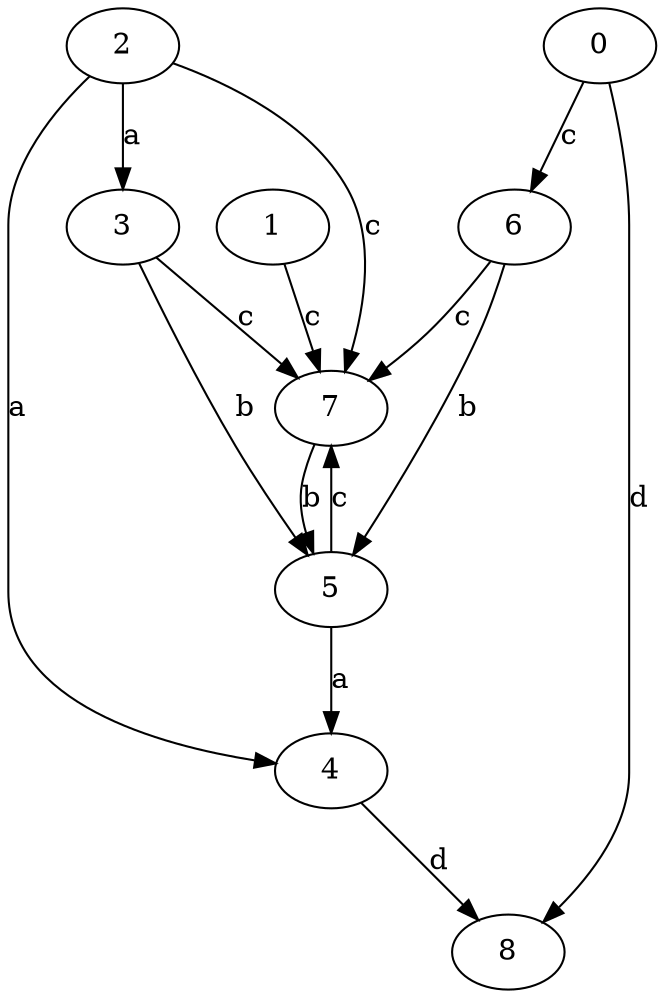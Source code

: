 strict digraph  {
1;
2;
3;
4;
5;
0;
6;
7;
8;
1 -> 7  [label=c];
2 -> 3  [label=a];
2 -> 4  [label=a];
2 -> 7  [label=c];
3 -> 5  [label=b];
3 -> 7  [label=c];
4 -> 8  [label=d];
5 -> 4  [label=a];
5 -> 7  [label=c];
0 -> 6  [label=c];
0 -> 8  [label=d];
6 -> 5  [label=b];
6 -> 7  [label=c];
7 -> 5  [label=b];
}
